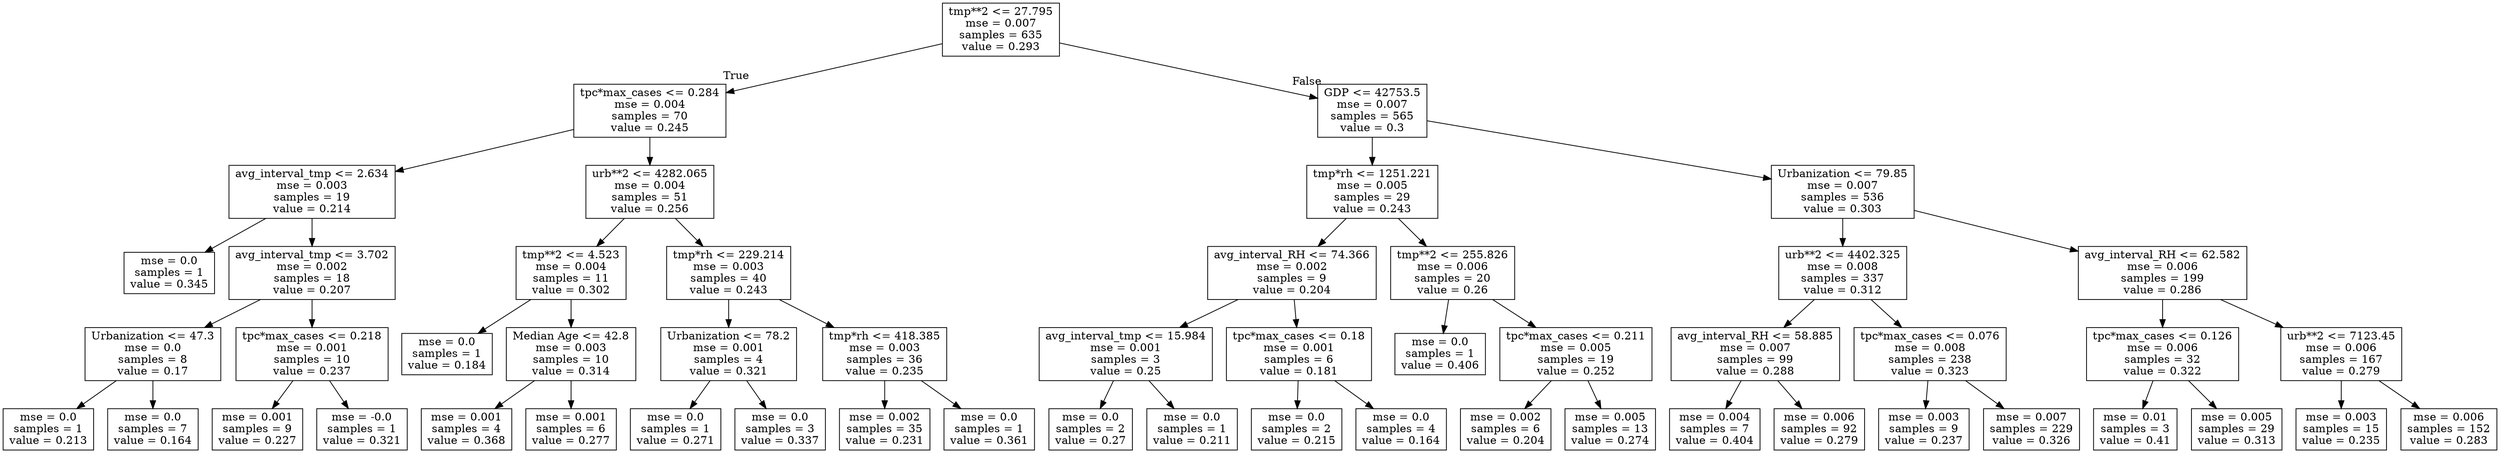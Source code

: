 digraph Tree {
node [shape=box] ;
0 [label="tmp**2 <= 27.795\nmse = 0.007\nsamples = 635\nvalue = 0.293"] ;
1 [label="tpc*max_cases <= 0.284\nmse = 0.004\nsamples = 70\nvalue = 0.245"] ;
0 -> 1 [labeldistance=2.5, labelangle=45, headlabel="True"] ;
2 [label="avg_interval_tmp <= 2.634\nmse = 0.003\nsamples = 19\nvalue = 0.214"] ;
1 -> 2 ;
3 [label="mse = 0.0\nsamples = 1\nvalue = 0.345"] ;
2 -> 3 ;
4 [label="avg_interval_tmp <= 3.702\nmse = 0.002\nsamples = 18\nvalue = 0.207"] ;
2 -> 4 ;
5 [label="Urbanization <= 47.3\nmse = 0.0\nsamples = 8\nvalue = 0.17"] ;
4 -> 5 ;
6 [label="mse = 0.0\nsamples = 1\nvalue = 0.213"] ;
5 -> 6 ;
7 [label="mse = 0.0\nsamples = 7\nvalue = 0.164"] ;
5 -> 7 ;
8 [label="tpc*max_cases <= 0.218\nmse = 0.001\nsamples = 10\nvalue = 0.237"] ;
4 -> 8 ;
9 [label="mse = 0.001\nsamples = 9\nvalue = 0.227"] ;
8 -> 9 ;
10 [label="mse = -0.0\nsamples = 1\nvalue = 0.321"] ;
8 -> 10 ;
11 [label="urb**2 <= 4282.065\nmse = 0.004\nsamples = 51\nvalue = 0.256"] ;
1 -> 11 ;
12 [label="tmp**2 <= 4.523\nmse = 0.004\nsamples = 11\nvalue = 0.302"] ;
11 -> 12 ;
13 [label="mse = 0.0\nsamples = 1\nvalue = 0.184"] ;
12 -> 13 ;
14 [label="Median Age <= 42.8\nmse = 0.003\nsamples = 10\nvalue = 0.314"] ;
12 -> 14 ;
15 [label="mse = 0.001\nsamples = 4\nvalue = 0.368"] ;
14 -> 15 ;
16 [label="mse = 0.001\nsamples = 6\nvalue = 0.277"] ;
14 -> 16 ;
17 [label="tmp*rh <= 229.214\nmse = 0.003\nsamples = 40\nvalue = 0.243"] ;
11 -> 17 ;
18 [label="Urbanization <= 78.2\nmse = 0.001\nsamples = 4\nvalue = 0.321"] ;
17 -> 18 ;
19 [label="mse = 0.0\nsamples = 1\nvalue = 0.271"] ;
18 -> 19 ;
20 [label="mse = 0.0\nsamples = 3\nvalue = 0.337"] ;
18 -> 20 ;
21 [label="tmp*rh <= 418.385\nmse = 0.003\nsamples = 36\nvalue = 0.235"] ;
17 -> 21 ;
22 [label="mse = 0.002\nsamples = 35\nvalue = 0.231"] ;
21 -> 22 ;
23 [label="mse = 0.0\nsamples = 1\nvalue = 0.361"] ;
21 -> 23 ;
24 [label="GDP <= 42753.5\nmse = 0.007\nsamples = 565\nvalue = 0.3"] ;
0 -> 24 [labeldistance=2.5, labelangle=-45, headlabel="False"] ;
25 [label="tmp*rh <= 1251.221\nmse = 0.005\nsamples = 29\nvalue = 0.243"] ;
24 -> 25 ;
26 [label="avg_interval_RH <= 74.366\nmse = 0.002\nsamples = 9\nvalue = 0.204"] ;
25 -> 26 ;
27 [label="avg_interval_tmp <= 15.984\nmse = 0.001\nsamples = 3\nvalue = 0.25"] ;
26 -> 27 ;
28 [label="mse = 0.0\nsamples = 2\nvalue = 0.27"] ;
27 -> 28 ;
29 [label="mse = 0.0\nsamples = 1\nvalue = 0.211"] ;
27 -> 29 ;
30 [label="tpc*max_cases <= 0.18\nmse = 0.001\nsamples = 6\nvalue = 0.181"] ;
26 -> 30 ;
31 [label="mse = 0.0\nsamples = 2\nvalue = 0.215"] ;
30 -> 31 ;
32 [label="mse = 0.0\nsamples = 4\nvalue = 0.164"] ;
30 -> 32 ;
33 [label="tmp**2 <= 255.826\nmse = 0.006\nsamples = 20\nvalue = 0.26"] ;
25 -> 33 ;
34 [label="mse = 0.0\nsamples = 1\nvalue = 0.406"] ;
33 -> 34 ;
35 [label="tpc*max_cases <= 0.211\nmse = 0.005\nsamples = 19\nvalue = 0.252"] ;
33 -> 35 ;
36 [label="mse = 0.002\nsamples = 6\nvalue = 0.204"] ;
35 -> 36 ;
37 [label="mse = 0.005\nsamples = 13\nvalue = 0.274"] ;
35 -> 37 ;
38 [label="Urbanization <= 79.85\nmse = 0.007\nsamples = 536\nvalue = 0.303"] ;
24 -> 38 ;
39 [label="urb**2 <= 4402.325\nmse = 0.008\nsamples = 337\nvalue = 0.312"] ;
38 -> 39 ;
40 [label="avg_interval_RH <= 58.885\nmse = 0.007\nsamples = 99\nvalue = 0.288"] ;
39 -> 40 ;
41 [label="mse = 0.004\nsamples = 7\nvalue = 0.404"] ;
40 -> 41 ;
42 [label="mse = 0.006\nsamples = 92\nvalue = 0.279"] ;
40 -> 42 ;
43 [label="tpc*max_cases <= 0.076\nmse = 0.008\nsamples = 238\nvalue = 0.323"] ;
39 -> 43 ;
44 [label="mse = 0.003\nsamples = 9\nvalue = 0.237"] ;
43 -> 44 ;
45 [label="mse = 0.007\nsamples = 229\nvalue = 0.326"] ;
43 -> 45 ;
46 [label="avg_interval_RH <= 62.582\nmse = 0.006\nsamples = 199\nvalue = 0.286"] ;
38 -> 46 ;
47 [label="tpc*max_cases <= 0.126\nmse = 0.006\nsamples = 32\nvalue = 0.322"] ;
46 -> 47 ;
48 [label="mse = 0.01\nsamples = 3\nvalue = 0.41"] ;
47 -> 48 ;
49 [label="mse = 0.005\nsamples = 29\nvalue = 0.313"] ;
47 -> 49 ;
50 [label="urb**2 <= 7123.45\nmse = 0.006\nsamples = 167\nvalue = 0.279"] ;
46 -> 50 ;
51 [label="mse = 0.003\nsamples = 15\nvalue = 0.235"] ;
50 -> 51 ;
52 [label="mse = 0.006\nsamples = 152\nvalue = 0.283"] ;
50 -> 52 ;
}